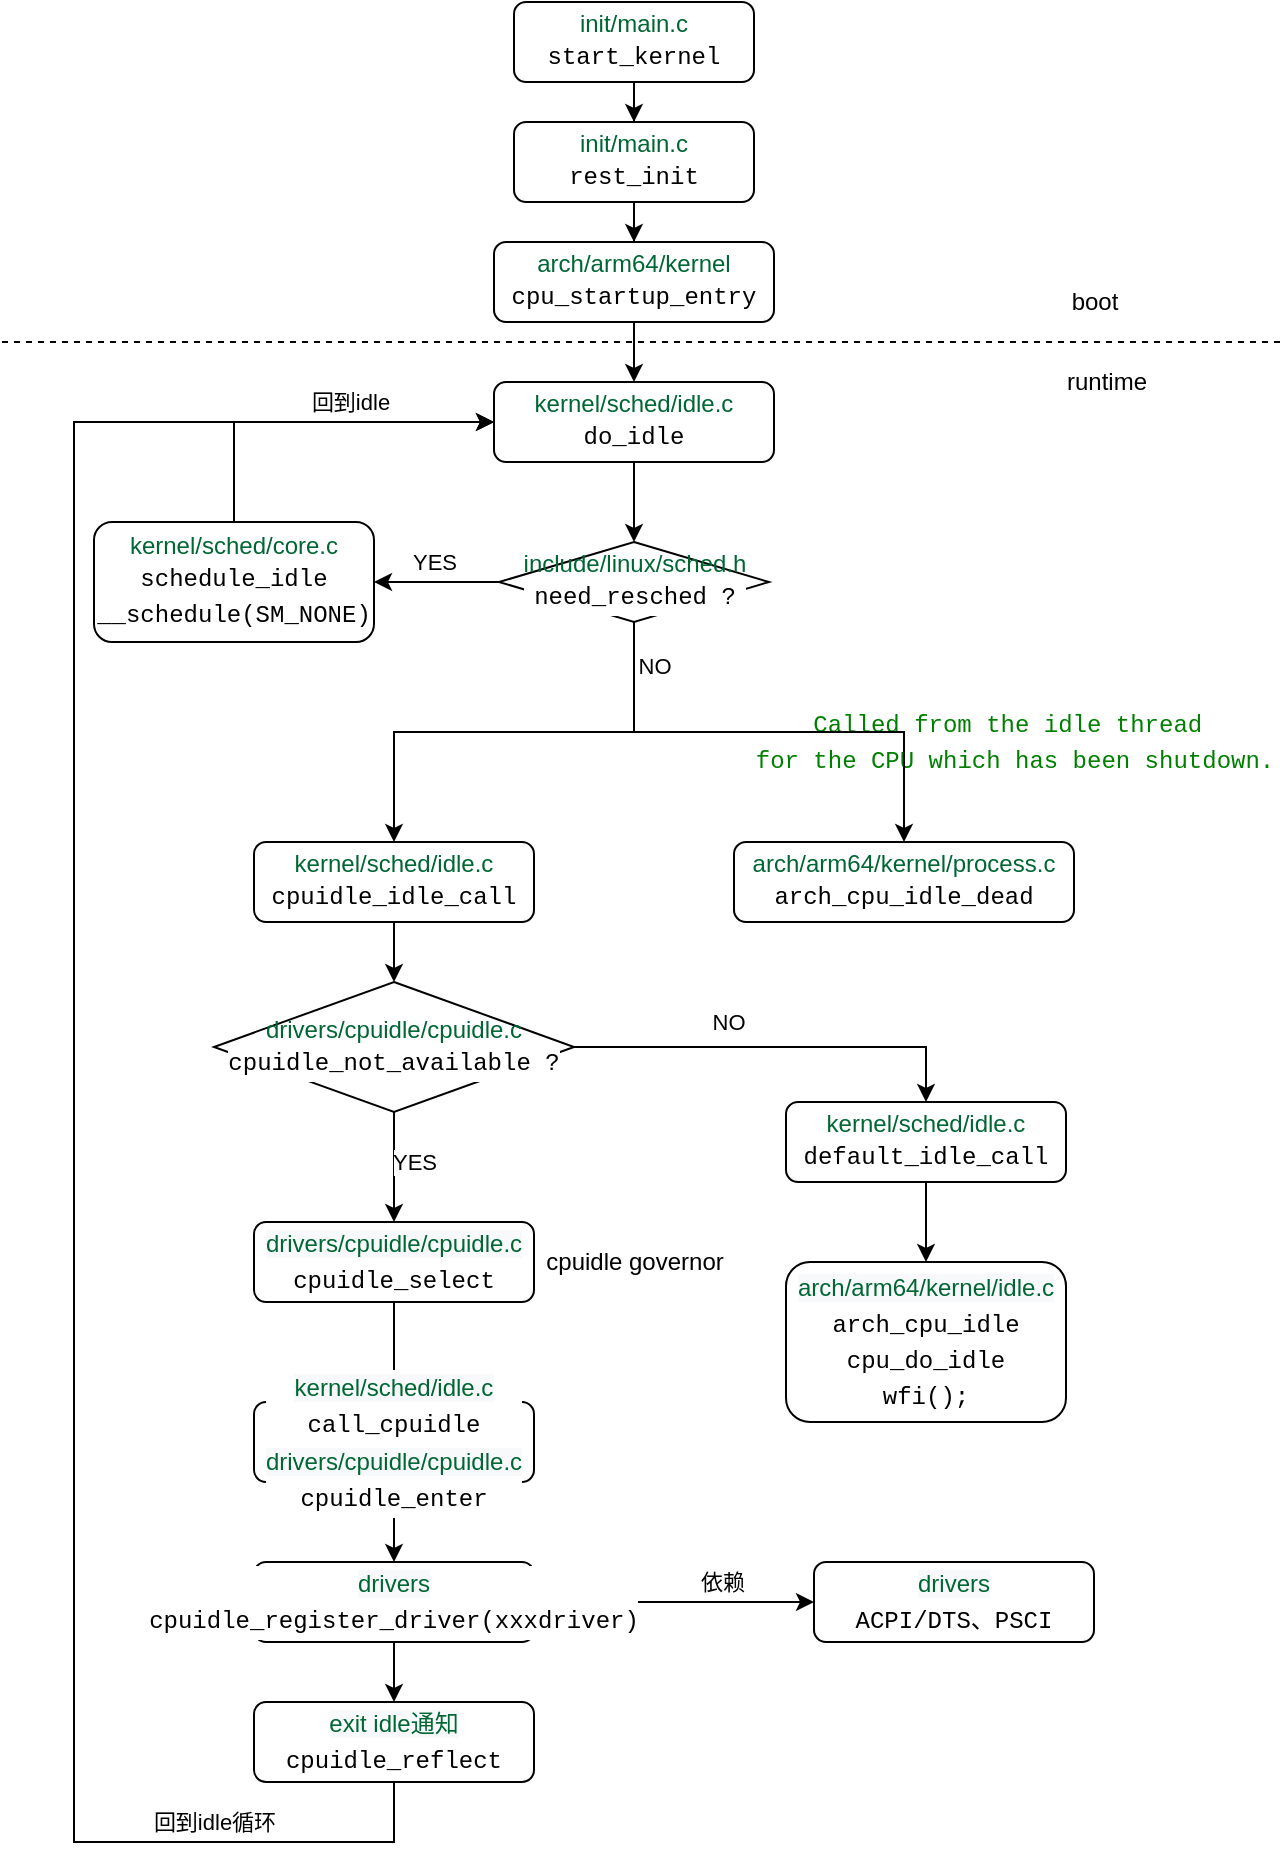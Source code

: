 <mxfile version="17.1.3" type="github"><diagram id="FlYb1ITK7KJCR6YQ043g" name="第 1 页"><mxGraphModel dx="1878" dy="778" grid="0" gridSize="10" guides="1" tooltips="1" connect="1" arrows="1" fold="1" page="1" pageScale="1" pageWidth="827" pageHeight="1169" math="0" shadow="0"><root><mxCell id="0"/><mxCell id="1" parent="0"/><mxCell id="HgPkuL5atYLRRGLY34Fd-91" value="" style="edgeStyle=orthogonalEdgeStyle;rounded=0;orthogonalLoop=1;jettySize=auto;html=1;" edge="1" parent="1" source="HgPkuL5atYLRRGLY34Fd-92" target="HgPkuL5atYLRRGLY34Fd-94"><mxGeometry relative="1" as="geometry"/></mxCell><mxCell id="HgPkuL5atYLRRGLY34Fd-92" value="&lt;font color=&quot;#006633&quot;&gt;init/main.c&lt;br /&gt;&lt;/font&gt;&lt;div style=&quot;background-color: rgb(255, 255, 255); font-family: Menlo, Monaco, &amp;quot;Courier New&amp;quot;, monospace; line-height: 18px;&quot;&gt;start_kernel&lt;/div&gt;" style="rounded=1;whiteSpace=wrap;html=1;" vertex="1" diagramName="RoundedRectangle" diagramCategory="general" parent="1"><mxGeometry x="350" y="120" width="120" height="40" as="geometry"/></mxCell><mxCell id="HgPkuL5atYLRRGLY34Fd-93" value="" style="edgeStyle=orthogonalEdgeStyle;rounded=0;orthogonalLoop=1;jettySize=auto;html=1;fontFamily=Comic Sans MS;" edge="1" parent="1" source="HgPkuL5atYLRRGLY34Fd-94" target="HgPkuL5atYLRRGLY34Fd-96"><mxGeometry relative="1" as="geometry"/></mxCell><mxCell id="HgPkuL5atYLRRGLY34Fd-94" value="&lt;font color=&quot;#006633&quot;&gt;init/main.c&lt;br /&gt;&lt;/font&gt;&lt;div style=&quot;background-color: rgb(255, 255, 255); font-family: Menlo, Monaco, &amp;quot;Courier New&amp;quot;, monospace; line-height: 18px;&quot;&gt;rest_init&lt;/div&gt;" style="rounded=1;whiteSpace=wrap;html=1;" vertex="1" diagramName="RoundedRectangle" diagramCategory="general" parent="1"><mxGeometry x="350" y="180" width="120" height="40" as="geometry"/></mxCell><mxCell id="HgPkuL5atYLRRGLY34Fd-95" value="" style="edgeStyle=orthogonalEdgeStyle;rounded=0;orthogonalLoop=1;jettySize=auto;html=1;fontFamily=Comic Sans MS;" edge="1" parent="1" source="HgPkuL5atYLRRGLY34Fd-96" target="HgPkuL5atYLRRGLY34Fd-98"><mxGeometry relative="1" as="geometry"/></mxCell><mxCell id="HgPkuL5atYLRRGLY34Fd-96" value="&lt;font color=&quot;#006633&quot;&gt;arch/arm64/kernel&lt;br /&gt;&lt;/font&gt;&lt;div style=&quot;background-color: rgb(255, 255, 255); font-family: Menlo, Monaco, &amp;quot;Courier New&amp;quot;, monospace; line-height: 18px;&quot;&gt;&lt;div style=&quot;line-height: 18px;&quot;&gt;cpu_startup_entry&lt;/div&gt;&lt;/div&gt;" style="rounded=1;whiteSpace=wrap;html=1;" vertex="1" diagramName="RoundedRectangle" diagramCategory="general" parent="1"><mxGeometry x="340" y="240" width="140" height="40" as="geometry"/></mxCell><mxCell id="HgPkuL5atYLRRGLY34Fd-97" style="edgeStyle=orthogonalEdgeStyle;rounded=0;orthogonalLoop=1;jettySize=auto;html=1;exitX=0.5;exitY=1;exitDx=0;exitDy=0;entryX=0.5;entryY=0;entryDx=0;entryDy=0;fontFamily=Helvetica;" edge="1" parent="1" source="HgPkuL5atYLRRGLY34Fd-98" target="HgPkuL5atYLRRGLY34Fd-110"><mxGeometry relative="1" as="geometry"/></mxCell><mxCell id="HgPkuL5atYLRRGLY34Fd-98" value="&lt;font color=&quot;#006633&quot;&gt;kernel/sched/idle.c&lt;br /&gt;&lt;/font&gt;&lt;div style=&quot;background-color: rgb(255, 255, 255); font-family: Menlo, Monaco, &amp;quot;Courier New&amp;quot;, monospace; line-height: 18px;&quot;&gt;&lt;div style=&quot;line-height: 18px;&quot;&gt;&lt;div style=&quot;line-height: 18px;&quot;&gt;do_idle&lt;/div&gt;&lt;/div&gt;&lt;/div&gt;" style="rounded=1;whiteSpace=wrap;html=1;" vertex="1" diagramName="RoundedRectangle" diagramCategory="general" parent="1"><mxGeometry x="340" y="310" width="140" height="40" as="geometry"/></mxCell><mxCell id="HgPkuL5atYLRRGLY34Fd-99" value="&lt;font color=&quot;#006633&quot;&gt;arch/arm64/kernel/process.c&lt;br /&gt;&lt;/font&gt;&lt;div style=&quot;background-color: rgb(255, 255, 255); font-family: Menlo, Monaco, &amp;quot;Courier New&amp;quot;, monospace; line-height: 18px;&quot;&gt;&lt;div style=&quot;line-height: 18px;&quot;&gt;&lt;div style=&quot;line-height: 18px;&quot;&gt;&lt;span style&gt;arch_cpu_idle_dead&lt;/span&gt;&lt;/div&gt;&lt;/div&gt;&lt;/div&gt;" style="rounded=1;whiteSpace=wrap;html=1;" vertex="1" diagramName="RoundedRectangle" diagramCategory="general" parent="1"><mxGeometry x="460" y="540" width="170" height="40" as="geometry"/></mxCell><mxCell id="HgPkuL5atYLRRGLY34Fd-100" style="edgeStyle=orthogonalEdgeStyle;rounded=0;orthogonalLoop=1;jettySize=auto;html=1;exitX=0.5;exitY=1;exitDx=0;exitDy=0;entryX=0.5;entryY=0;entryDx=0;entryDy=0;fontFamily=Helvetica;" edge="1" parent="1" source="HgPkuL5atYLRRGLY34Fd-101" target="HgPkuL5atYLRRGLY34Fd-118"><mxGeometry relative="1" as="geometry"/></mxCell><mxCell id="HgPkuL5atYLRRGLY34Fd-101" value="&lt;font color=&quot;#006633&quot;&gt;kernel/sched/idle.c&lt;br /&gt;&lt;/font&gt;&lt;div style=&quot;background-color: rgb(255, 255, 255); font-family: Menlo, Monaco, &amp;quot;Courier New&amp;quot;, monospace; line-height: 18px;&quot;&gt;&lt;div style=&quot;line-height: 18px;&quot;&gt;&lt;div style=&quot;line-height: 18px;&quot;&gt;&lt;span style&gt;cpuidle_idle_call&lt;/span&gt;&lt;/div&gt;&lt;/div&gt;&lt;/div&gt;" style="rounded=1;whiteSpace=wrap;html=1;" vertex="1" diagramName="RoundedRectangle" diagramCategory="general" parent="1"><mxGeometry x="220" y="540" width="140" height="40" as="geometry"/></mxCell><mxCell id="HgPkuL5atYLRRGLY34Fd-102" value="&lt;div style=&quot;background-color: rgb(255, 255, 255); font-family: Menlo, Monaco, &amp;quot;Courier New&amp;quot;, monospace; line-height: 18px;&quot;&gt;&lt;span style=&quot;color: #008000;&quot;&gt;Called from the idle thread &lt;/span&gt;&lt;/div&gt;&lt;div style=&quot;background-color: rgb(255, 255, 255); font-family: Menlo, Monaco, &amp;quot;Courier New&amp;quot;, monospace; line-height: 18px;&quot;&gt;&lt;span style=&quot;color: #008000;&quot;&gt;for the CPU which has been shutdown.&lt;/span&gt;&lt;/div&gt;" style="text;html=1;align=center;verticalAlign=middle;resizable=0;points=[];autosize=1;fontFamily=Helvetica;" vertex="1" parent="1"><mxGeometry x="580" y="480" width="40" height="20" as="geometry"/></mxCell><mxCell id="HgPkuL5atYLRRGLY34Fd-103" style="edgeStyle=orthogonalEdgeStyle;rounded=0;orthogonalLoop=1;jettySize=auto;html=1;exitX=0.5;exitY=1;exitDx=0;exitDy=0;fontFamily=Helvetica;" edge="1" parent="1" source="HgPkuL5atYLRRGLY34Fd-110" target="HgPkuL5atYLRRGLY34Fd-99"><mxGeometry relative="1" as="geometry"/></mxCell><mxCell id="HgPkuL5atYLRRGLY34Fd-104" style="edgeStyle=orthogonalEdgeStyle;rounded=0;orthogonalLoop=1;jettySize=auto;html=1;exitX=0.5;exitY=1;exitDx=0;exitDy=0;entryX=0.5;entryY=0;entryDx=0;entryDy=0;fontFamily=Helvetica;" edge="1" parent="1" source="HgPkuL5atYLRRGLY34Fd-110" target="HgPkuL5atYLRRGLY34Fd-101"><mxGeometry relative="1" as="geometry"/></mxCell><mxCell id="HgPkuL5atYLRRGLY34Fd-105" value="NO" style="edgeLabel;html=1;align=center;verticalAlign=middle;resizable=0;points=[];fontFamily=Helvetica;" vertex="1" connectable="0" parent="HgPkuL5atYLRRGLY34Fd-104"><mxGeometry x="-0.777" y="-1" relative="1" as="geometry"><mxPoint x="11" y="-4" as="offset"/></mxGeometry></mxCell><mxCell id="HgPkuL5atYLRRGLY34Fd-106" style="edgeStyle=orthogonalEdgeStyle;rounded=0;orthogonalLoop=1;jettySize=auto;html=1;exitX=0;exitY=0.5;exitDx=0;exitDy=0;fontFamily=Helvetica;" edge="1" parent="1" source="HgPkuL5atYLRRGLY34Fd-110" target="HgPkuL5atYLRRGLY34Fd-113"><mxGeometry relative="1" as="geometry"/></mxCell><mxCell id="HgPkuL5atYLRRGLY34Fd-107" value="" style="edgeLabel;html=1;align=center;verticalAlign=middle;resizable=0;points=[];fontFamily=Helvetica;" vertex="1" connectable="0" parent="HgPkuL5atYLRRGLY34Fd-106"><mxGeometry x="-0.016" y="1" relative="1" as="geometry"><mxPoint x="1" as="offset"/></mxGeometry></mxCell><mxCell id="HgPkuL5atYLRRGLY34Fd-108" value="" style="edgeLabel;html=1;align=center;verticalAlign=middle;resizable=0;points=[];fontFamily=Helvetica;" vertex="1" connectable="0" parent="HgPkuL5atYLRRGLY34Fd-106"><mxGeometry x="0.112" y="2" relative="1" as="geometry"><mxPoint x="-5" y="-12" as="offset"/></mxGeometry></mxCell><mxCell id="HgPkuL5atYLRRGLY34Fd-109" value="YES" style="edgeLabel;html=1;align=center;verticalAlign=middle;resizable=0;points=[];fontFamily=Helvetica;" vertex="1" connectable="0" parent="HgPkuL5atYLRRGLY34Fd-106"><mxGeometry x="-0.68" y="1" relative="1" as="geometry"><mxPoint x="-22.5" y="-11" as="offset"/></mxGeometry></mxCell><mxCell id="HgPkuL5atYLRRGLY34Fd-110" value="&lt;div style=&quot;background-color: rgb(255, 255, 255); font-family: Menlo, Monaco, &amp;quot;Courier New&amp;quot;, monospace; line-height: 18px;&quot;&gt;&lt;/div&gt;&lt;div style=&quot;background-color: rgb(255, 255, 255); font-family: Menlo, Monaco, &amp;quot;Courier New&amp;quot;, monospace; line-height: 18px;&quot;&gt;&lt;/div&gt;&lt;span style=&quot;color: rgb(0, 102, 51);&quot;&gt;include/linux/&lt;/span&gt;&lt;span style=&quot;color: rgb(0, 102, 51);&quot;&gt;sched.h&lt;/span&gt;&lt;span style=&quot;color: rgb(0, 102, 51);&quot;&gt;&lt;br /&gt;&lt;/span&gt;&lt;div style=&quot;background-color: rgb(255, 255, 255); font-family: Menlo, Monaco, &amp;quot;Courier New&amp;quot;, monospace; line-height: 18px;&quot;&gt;&lt;div style=&quot;line-height: 18px;&quot;&gt;&lt;div style=&quot;line-height: 18px;&quot;&gt;&lt;/div&gt;&lt;/div&gt;&lt;/div&gt;&lt;div style=&quot;background-color: rgb(255, 255, 255); font-family: Menlo, Monaco, &amp;quot;Courier New&amp;quot;, monospace; line-height: 18px;&quot;&gt;need_resched ?&lt;/div&gt;" style="rhombus;whiteSpace=wrap;html=1;fontFamily=Helvetica;" vertex="1" diagramName="Diamond" diagramCategory="general" parent="1"><mxGeometry x="342.5" y="390" width="135" height="40" as="geometry"/></mxCell><mxCell id="HgPkuL5atYLRRGLY34Fd-111" style="edgeStyle=orthogonalEdgeStyle;rounded=0;orthogonalLoop=1;jettySize=auto;html=1;exitX=0.5;exitY=0;exitDx=0;exitDy=0;entryX=0;entryY=0.5;entryDx=0;entryDy=0;fontFamily=Helvetica;" edge="1" parent="1" source="HgPkuL5atYLRRGLY34Fd-113" target="HgPkuL5atYLRRGLY34Fd-98"><mxGeometry relative="1" as="geometry"/></mxCell><mxCell id="HgPkuL5atYLRRGLY34Fd-112" value="回到idle" style="edgeLabel;html=1;align=center;verticalAlign=middle;resizable=0;points=[];fontFamily=Helvetica;" vertex="1" connectable="0" parent="HgPkuL5atYLRRGLY34Fd-111"><mxGeometry x="0.192" y="4" relative="1" as="geometry"><mxPoint y="-6" as="offset"/></mxGeometry></mxCell><mxCell id="HgPkuL5atYLRRGLY34Fd-113" value="&lt;font color=&quot;#006633&quot;&gt;kernel/sched/core.c&lt;br /&gt;&lt;/font&gt;&lt;div style=&quot;background-color: rgb(255, 255, 255); font-family: Menlo, Monaco, &amp;quot;Courier New&amp;quot;, monospace; line-height: 18px;&quot;&gt;&lt;div style=&quot;line-height: 18px;&quot;&gt;&lt;div style=&quot;line-height: 18px;&quot;&gt;&lt;span style&gt;schedule_idle&lt;/span&gt;&lt;/div&gt;&lt;div style=&quot;line-height: 18px;&quot;&gt;&lt;div style=&quot;line-height: 18px;&quot;&gt;__schedule(SM_NONE)&lt;/div&gt;&lt;/div&gt;&lt;/div&gt;&lt;/div&gt;" style="rounded=1;whiteSpace=wrap;html=1;" vertex="1" diagramName="RoundedRectangle" diagramCategory="general" parent="1"><mxGeometry x="140" y="380" width="140" height="60" as="geometry"/></mxCell><mxCell id="HgPkuL5atYLRRGLY34Fd-114" style="edgeStyle=orthogonalEdgeStyle;rounded=0;orthogonalLoop=1;jettySize=auto;html=1;exitX=1;exitY=0.5;exitDx=0;exitDy=0;entryX=0.5;entryY=0;entryDx=0;entryDy=0;fontFamily=Helvetica;" edge="1" parent="1" source="HgPkuL5atYLRRGLY34Fd-118" target="HgPkuL5atYLRRGLY34Fd-120"><mxGeometry relative="1" as="geometry"/></mxCell><mxCell id="HgPkuL5atYLRRGLY34Fd-115" value="NO" style="edgeLabel;html=1;align=center;verticalAlign=middle;resizable=0;points=[];fontFamily=Helvetica;" vertex="1" connectable="0" parent="HgPkuL5atYLRRGLY34Fd-114"><mxGeometry x="-0.276" y="-1" relative="1" as="geometry"><mxPoint x="3" y="-13.5" as="offset"/></mxGeometry></mxCell><mxCell id="HgPkuL5atYLRRGLY34Fd-116" style="edgeStyle=orthogonalEdgeStyle;rounded=0;orthogonalLoop=1;jettySize=auto;html=1;exitX=0.5;exitY=1;exitDx=0;exitDy=0;entryX=0.5;entryY=0;entryDx=0;entryDy=0;fontFamily=Helvetica;" edge="1" parent="1" source="HgPkuL5atYLRRGLY34Fd-118" target="HgPkuL5atYLRRGLY34Fd-123"><mxGeometry relative="1" as="geometry"/></mxCell><mxCell id="HgPkuL5atYLRRGLY34Fd-117" value="YES" style="edgeLabel;html=1;align=center;verticalAlign=middle;resizable=0;points=[];fontFamily=Helvetica;" vertex="1" connectable="0" parent="HgPkuL5atYLRRGLY34Fd-116"><mxGeometry x="-0.182" y="-4" relative="1" as="geometry"><mxPoint x="14" y="2" as="offset"/></mxGeometry></mxCell><mxCell id="HgPkuL5atYLRRGLY34Fd-118" value="&lt;font color=&quot;#006633&quot; style&gt;drivers/cpuidle/cpuidle.c&lt;br /&gt;&lt;/font&gt;&lt;div style=&quot;background-color: rgb(255, 255, 255); font-family: Menlo, Monaco, &amp;quot;Courier New&amp;quot;, monospace; line-height: 18px;&quot;&gt;&lt;div style=&quot;line-height: 18px;&quot;&gt;&lt;div style=&quot;line-height: 18px;&quot;&gt;&lt;div style=&quot;line-height: 18px;&quot;&gt;cpuidle_not_available ?&lt;/div&gt;&lt;/div&gt;&lt;/div&gt;&lt;/div&gt;" style="rhombus;whiteSpace=wrap;html=1;fontFamily=Helvetica;" vertex="1" diagramName="Diamond" diagramCategory="general" parent="1"><mxGeometry x="200" y="610" width="180" height="65" as="geometry"/></mxCell><mxCell id="HgPkuL5atYLRRGLY34Fd-119" value="" style="edgeStyle=orthogonalEdgeStyle;rounded=0;orthogonalLoop=1;jettySize=auto;html=1;fontFamily=Helvetica;" edge="1" parent="1" source="HgPkuL5atYLRRGLY34Fd-120" target="HgPkuL5atYLRRGLY34Fd-121"><mxGeometry relative="1" as="geometry"/></mxCell><mxCell id="HgPkuL5atYLRRGLY34Fd-120" value="&lt;font color=&quot;#006633&quot;&gt;kernel/sched/idle.c&lt;br /&gt;&lt;/font&gt;&lt;div style=&quot;background-color: rgb(255, 255, 255); font-family: Menlo, Monaco, &amp;quot;Courier New&amp;quot;, monospace; line-height: 18px;&quot;&gt;&lt;div style=&quot;line-height: 18px;&quot;&gt;&lt;div style=&quot;line-height: 18px;&quot;&gt;&lt;span style&gt;default_idle_call&lt;/span&gt;&lt;/div&gt;&lt;/div&gt;&lt;/div&gt;" style="rounded=1;whiteSpace=wrap;html=1;" vertex="1" diagramName="RoundedRectangle" diagramCategory="general" parent="1"><mxGeometry x="486" y="670" width="140" height="40" as="geometry"/></mxCell><mxCell id="HgPkuL5atYLRRGLY34Fd-121" value="&lt;div style=&quot;background-color: rgb(255, 255, 255); font-family: Menlo, Monaco, &amp;quot;Courier New&amp;quot;, monospace; line-height: 18px;&quot;&gt;&lt;div style=&quot;line-height: 18px;&quot;&gt;&lt;div style=&quot;line-height: 18px;&quot;&gt;&lt;div style=&quot;line-height: 18px;&quot;&gt;&lt;span style=&quot;background-color: rgb(248, 249, 250); color: rgb(0, 102, 51); font-family: Helvetica;&quot;&gt;arch/arm64/kernel/idle.c&lt;/span&gt;&lt;/div&gt;&lt;div style=&quot;line-height: 18px;&quot;&gt;arch_cpu_idle&lt;/div&gt;&lt;div style=&quot;line-height: 18px;&quot;&gt;&lt;div style=&quot;line-height: 18px;&quot;&gt;cpu_do_idle&lt;/div&gt;&lt;div style=&quot;line-height: 18px;&quot;&gt;&lt;div style=&quot;line-height: 18px;&quot;&gt;wfi();&lt;/div&gt;&lt;/div&gt;&lt;/div&gt;&lt;/div&gt;&lt;/div&gt;&lt;/div&gt;" style="rounded=1;whiteSpace=wrap;html=1;" vertex="1" diagramName="RoundedRectangle" diagramCategory="general" parent="1"><mxGeometry x="486" y="750" width="140" height="80" as="geometry"/></mxCell><mxCell id="HgPkuL5atYLRRGLY34Fd-122" value="" style="edgeStyle=orthogonalEdgeStyle;rounded=0;orthogonalLoop=1;jettySize=auto;html=1;fontFamily=Helvetica;" edge="1" parent="1" source="HgPkuL5atYLRRGLY34Fd-123" target="HgPkuL5atYLRRGLY34Fd-125"><mxGeometry relative="1" as="geometry"/></mxCell><mxCell id="HgPkuL5atYLRRGLY34Fd-123" value="&lt;div style=&quot;background-color: rgb(255, 255, 255); font-family: Menlo, Monaco, &amp;quot;Courier New&amp;quot;, monospace; line-height: 18px;&quot;&gt;&lt;div style=&quot;line-height: 18px;&quot;&gt;&lt;div style=&quot;line-height: 18px;&quot;&gt;&lt;font color=&quot;#006633&quot; style=&quot;font-family: Helvetica; background-color: rgb(248, 249, 250);&quot;&gt;drivers/cpuidle/cpuidle.c&lt;br /&gt;&lt;/font&gt;&lt;div style=&quot;line-height: 18px;&quot;&gt;&lt;div style=&quot;line-height: 18px;&quot;&gt;&lt;div style=&quot;line-height: 18px;&quot;&gt;&lt;/div&gt;&lt;/div&gt;&lt;/div&gt;&lt;div style=&quot;line-height: 18px;&quot;&gt;cpuidle_select&lt;/div&gt;&lt;/div&gt;&lt;/div&gt;&lt;/div&gt;" style="rounded=1;whiteSpace=wrap;html=1;" vertex="1" diagramName="RoundedRectangle" diagramCategory="general" parent="1"><mxGeometry x="220" y="730" width="140" height="40" as="geometry"/></mxCell><mxCell id="HgPkuL5atYLRRGLY34Fd-124" value="" style="edgeStyle=orthogonalEdgeStyle;rounded=0;orthogonalLoop=1;jettySize=auto;html=1;fontFamily=Helvetica;" edge="1" parent="1" source="HgPkuL5atYLRRGLY34Fd-125" target="HgPkuL5atYLRRGLY34Fd-129"><mxGeometry relative="1" as="geometry"/></mxCell><mxCell id="HgPkuL5atYLRRGLY34Fd-125" value="&lt;div style=&quot;background-color: rgb(255, 255, 255); font-family: Menlo, Monaco, &amp;quot;Courier New&amp;quot;, monospace; line-height: 18px;&quot;&gt;&lt;div style=&quot;line-height: 18px;&quot;&gt;&lt;div style=&quot;line-height: 18px;&quot;&gt;&lt;div style=&quot;line-height: 18px;&quot;&gt;&lt;div style=&quot;line-height: 18px;&quot;&gt;&lt;div style=&quot;line-height: 18px;&quot;&gt;&lt;font color=&quot;#006633&quot; style=&quot;font-family: Helvetica; background-color: rgb(248, 249, 250);&quot;&gt;kernel/sched/idle.c&lt;br /&gt;&lt;/font&gt;&lt;div style=&quot;line-height: 18px;&quot;&gt;&lt;div style=&quot;line-height: 18px;&quot;&gt;&lt;/div&gt;&lt;/div&gt;&lt;/div&gt;&lt;div style=&quot;line-height: 18px;&quot;&gt;call_cpuidle&lt;/div&gt;&lt;/div&gt;&lt;div style=&quot;line-height: 18px;&quot;&gt;&lt;font color=&quot;#006633&quot; style=&quot;font-family: Helvetica; background-color: rgb(248, 249, 250);&quot;&gt;drivers/cpuidle/cpuidle.c&lt;br /&gt;&lt;/font&gt;&lt;div style=&quot;line-height: 18px;&quot;&gt;&lt;div style=&quot;line-height: 18px;&quot;&gt;&lt;div style=&quot;line-height: 18px;&quot;&gt;&lt;/div&gt;&lt;/div&gt;&lt;/div&gt;&lt;div style=&quot;line-height: 18px;&quot;&gt;cpuidle_enter&lt;/div&gt;&lt;/div&gt;&lt;/div&gt;&lt;/div&gt;&lt;/div&gt;&lt;/div&gt;" style="rounded=1;whiteSpace=wrap;html=1;" vertex="1" diagramName="RoundedRectangle" diagramCategory="general" parent="1"><mxGeometry x="220" y="820" width="140" height="40" as="geometry"/></mxCell><mxCell id="HgPkuL5atYLRRGLY34Fd-126" value="" style="edgeStyle=orthogonalEdgeStyle;rounded=0;orthogonalLoop=1;jettySize=auto;html=1;fontFamily=Helvetica;" edge="1" parent="1" source="HgPkuL5atYLRRGLY34Fd-129" target="HgPkuL5atYLRRGLY34Fd-133"><mxGeometry relative="1" as="geometry"/></mxCell><mxCell id="HgPkuL5atYLRRGLY34Fd-127" value="依赖" style="edgeLabel;html=1;align=center;verticalAlign=middle;resizable=0;points=[];fontFamily=Helvetica;" vertex="1" connectable="0" parent="HgPkuL5atYLRRGLY34Fd-126"><mxGeometry x="0.259" y="-1" relative="1" as="geometry"><mxPoint x="6" y="-11" as="offset"/></mxGeometry></mxCell><mxCell id="HgPkuL5atYLRRGLY34Fd-128" value="" style="edgeStyle=orthogonalEdgeStyle;rounded=0;orthogonalLoop=1;jettySize=auto;html=1;fontFamily=Helvetica;" edge="1" parent="1" source="HgPkuL5atYLRRGLY34Fd-129" target="HgPkuL5atYLRRGLY34Fd-132"><mxGeometry relative="1" as="geometry"/></mxCell><mxCell id="HgPkuL5atYLRRGLY34Fd-129" value="&lt;div style=&quot;background-color: rgb(255, 255, 255); font-family: Menlo, Monaco, &amp;quot;Courier New&amp;quot;, monospace; line-height: 18px;&quot;&gt;&lt;div style=&quot;line-height: 18px;&quot;&gt;&lt;div style=&quot;line-height: 18px;&quot;&gt;&lt;div style=&quot;line-height: 18px;&quot;&gt;&lt;div style=&quot;line-height: 18px;&quot;&gt;&lt;font color=&quot;#006633&quot; style=&quot;font-family: Helvetica; background-color: rgb(248, 249, 250);&quot;&gt;drivers&lt;br /&gt;&lt;/font&gt;&lt;div style=&quot;line-height: 18px;&quot;&gt;&lt;div style=&quot;line-height: 18px;&quot;&gt;&lt;div style=&quot;line-height: 18px;&quot;&gt;&lt;/div&gt;&lt;/div&gt;&lt;/div&gt;&lt;div style=&quot;line-height: 18px;&quot;&gt;&lt;div style=&quot;line-height: 18px;&quot;&gt;cpuidle_register_driver(xxxdriver)&lt;/div&gt;&lt;/div&gt;&lt;/div&gt;&lt;/div&gt;&lt;/div&gt;&lt;/div&gt;&lt;/div&gt;" style="rounded=1;whiteSpace=wrap;html=1;" vertex="1" diagramName="RoundedRectangle" diagramCategory="general" parent="1"><mxGeometry x="220" y="900" width="140" height="40" as="geometry"/></mxCell><mxCell id="HgPkuL5atYLRRGLY34Fd-130" style="edgeStyle=orthogonalEdgeStyle;rounded=0;orthogonalLoop=1;jettySize=auto;html=1;exitX=0.5;exitY=1;exitDx=0;exitDy=0;entryX=0;entryY=0.5;entryDx=0;entryDy=0;fontFamily=Helvetica;" edge="1" parent="1" source="HgPkuL5atYLRRGLY34Fd-132" target="HgPkuL5atYLRRGLY34Fd-98"><mxGeometry relative="1" as="geometry"><Array as="points"><mxPoint x="290" y="1040"/><mxPoint x="130" y="1040"/><mxPoint x="130" y="330"/></Array></mxGeometry></mxCell><mxCell id="HgPkuL5atYLRRGLY34Fd-131" value="回到idle循环" style="edgeLabel;html=1;align=center;verticalAlign=middle;resizable=0;points=[];fontFamily=Helvetica;" vertex="1" connectable="0" parent="HgPkuL5atYLRRGLY34Fd-130"><mxGeometry x="-0.778" y="1" relative="1" as="geometry"><mxPoint x="3" y="-11" as="offset"/></mxGeometry></mxCell><mxCell id="HgPkuL5atYLRRGLY34Fd-132" value="&lt;div style=&quot;background-color: rgb(255, 255, 255); font-family: Menlo, Monaco, &amp;quot;Courier New&amp;quot;, monospace; line-height: 18px;&quot;&gt;&lt;div style=&quot;line-height: 18px;&quot;&gt;&lt;div style=&quot;line-height: 18px;&quot;&gt;&lt;div style=&quot;line-height: 18px;&quot;&gt;&lt;div style=&quot;line-height: 18px;&quot;&gt;&lt;font color=&quot;#006633&quot; style=&quot;font-family: Helvetica; background-color: rgb(248, 249, 250);&quot;&gt;exit idle通知&lt;br /&gt;&lt;/font&gt;&lt;div style=&quot;line-height: 18px;&quot;&gt;&lt;div style=&quot;line-height: 18px;&quot;&gt;&lt;div style=&quot;line-height: 18px;&quot;&gt;&lt;/div&gt;&lt;/div&gt;&lt;/div&gt;&lt;div style=&quot;line-height: 18px;&quot;&gt;&lt;div style=&quot;line-height: 18px;&quot;&gt;&lt;span style&gt;cpuidle_reflect&lt;/span&gt;&lt;/div&gt;&lt;/div&gt;&lt;/div&gt;&lt;/div&gt;&lt;/div&gt;&lt;/div&gt;&lt;/div&gt;" style="rounded=1;whiteSpace=wrap;html=1;" vertex="1" diagramName="RoundedRectangle" diagramCategory="general" parent="1"><mxGeometry x="220" y="970" width="140" height="40" as="geometry"/></mxCell><mxCell id="HgPkuL5atYLRRGLY34Fd-133" value="&lt;div style=&quot;background-color: rgb(255, 255, 255); font-family: Menlo, Monaco, &amp;quot;Courier New&amp;quot;, monospace; line-height: 18px;&quot;&gt;&lt;div style=&quot;line-height: 18px;&quot;&gt;&lt;div style=&quot;line-height: 18px;&quot;&gt;&lt;div style=&quot;line-height: 18px;&quot;&gt;&lt;div style=&quot;line-height: 18px;&quot;&gt;&lt;font color=&quot;#006633&quot; style=&quot;font-family: Helvetica; background-color: rgb(248, 249, 250);&quot;&gt;drivers&lt;br /&gt;&lt;/font&gt;&lt;div style=&quot;line-height: 18px;&quot;&gt;&lt;div style=&quot;line-height: 18px;&quot;&gt;&lt;div style=&quot;line-height: 18px;&quot;&gt;&lt;/div&gt;&lt;/div&gt;&lt;/div&gt;&lt;div style=&quot;line-height: 18px;&quot;&gt;&lt;div style=&quot;line-height: 18px;&quot;&gt;ACPI/DTS、PSCI&lt;/div&gt;&lt;/div&gt;&lt;/div&gt;&lt;/div&gt;&lt;/div&gt;&lt;/div&gt;&lt;/div&gt;" style="rounded=1;whiteSpace=wrap;html=1;" vertex="1" diagramName="RoundedRectangle" diagramCategory="general" parent="1"><mxGeometry x="500" y="900" width="140" height="40" as="geometry"/></mxCell><mxCell id="HgPkuL5atYLRRGLY34Fd-134" value="cpuidle governor" style="text;html=1;align=center;verticalAlign=middle;resizable=0;points=[];autosize=1;" vertex="1" parent="1"><mxGeometry x="390" y="740" width="40" height="20" as="geometry"/></mxCell><mxCell id="HgPkuL5atYLRRGLY34Fd-135" value="" style="endArrow=none;dashed=1;html=1;" edge="1" diagramName="dashed" diagramCategory="general" parent="1"><mxGeometry width="50" height="50" relative="1" as="geometry"><mxPoint x="94" y="290" as="sourcePoint"/><mxPoint x="733" y="290" as="targetPoint"/></mxGeometry></mxCell><mxCell id="HgPkuL5atYLRRGLY34Fd-136" value="boot" style="text;html=1;align=center;verticalAlign=middle;resizable=0;points=[];autosize=1;" vertex="1" parent="1"><mxGeometry x="620" y="260" width="40" height="20" as="geometry"/></mxCell><mxCell id="HgPkuL5atYLRRGLY34Fd-137" value="runtime" style="text;html=1;align=center;verticalAlign=middle;resizable=0;points=[];autosize=1;" vertex="1" parent="1"><mxGeometry x="626" y="300" width="40" height="20" as="geometry"/></mxCell></root></mxGraphModel></diagram></mxfile>